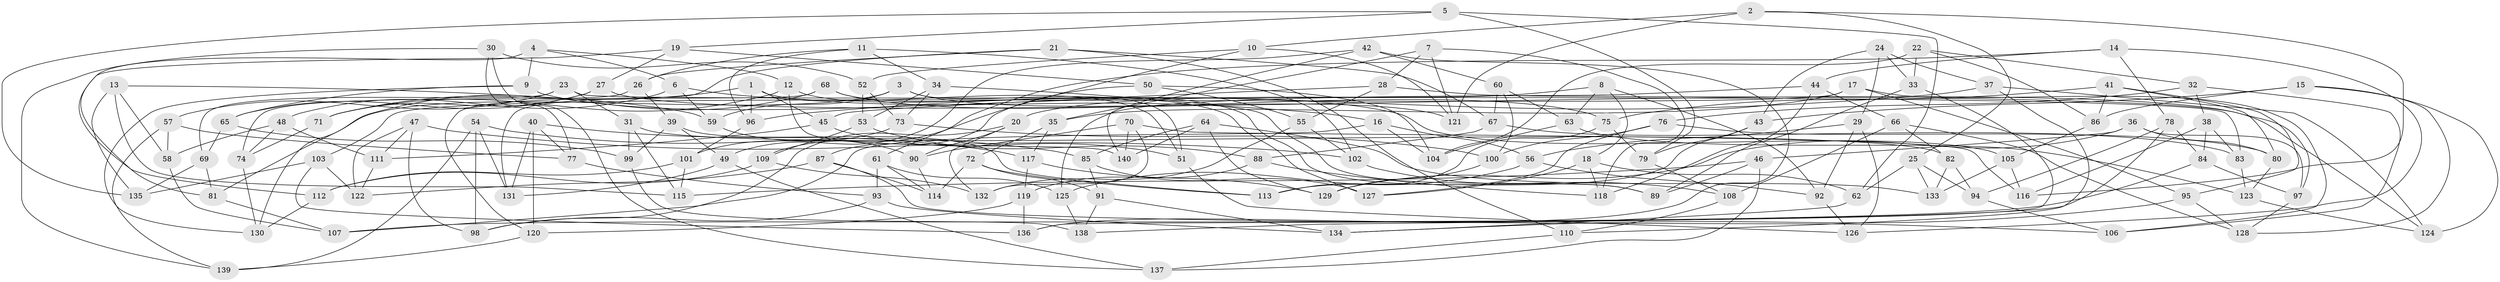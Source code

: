 // Generated by graph-tools (version 1.1) at 2025/26/03/09/25 03:26:52]
// undirected, 140 vertices, 280 edges
graph export_dot {
graph [start="1"]
  node [color=gray90,style=filled];
  1;
  2;
  3;
  4;
  5;
  6;
  7;
  8;
  9;
  10;
  11;
  12;
  13;
  14;
  15;
  16;
  17;
  18;
  19;
  20;
  21;
  22;
  23;
  24;
  25;
  26;
  27;
  28;
  29;
  30;
  31;
  32;
  33;
  34;
  35;
  36;
  37;
  38;
  39;
  40;
  41;
  42;
  43;
  44;
  45;
  46;
  47;
  48;
  49;
  50;
  51;
  52;
  53;
  54;
  55;
  56;
  57;
  58;
  59;
  60;
  61;
  62;
  63;
  64;
  65;
  66;
  67;
  68;
  69;
  70;
  71;
  72;
  73;
  74;
  75;
  76;
  77;
  78;
  79;
  80;
  81;
  82;
  83;
  84;
  85;
  86;
  87;
  88;
  89;
  90;
  91;
  92;
  93;
  94;
  95;
  96;
  97;
  98;
  99;
  100;
  101;
  102;
  103;
  104;
  105;
  106;
  107;
  108;
  109;
  110;
  111;
  112;
  113;
  114;
  115;
  116;
  117;
  118;
  119;
  120;
  121;
  122;
  123;
  124;
  125;
  126;
  127;
  128;
  129;
  130;
  131;
  132;
  133;
  134;
  135;
  136;
  137;
  138;
  139;
  140;
  1 -- 51;
  1 -- 45;
  1 -- 71;
  1 -- 96;
  2 -- 10;
  2 -- 121;
  2 -- 116;
  2 -- 25;
  3 -- 81;
  3 -- 59;
  3 -- 121;
  3 -- 51;
  4 -- 9;
  4 -- 12;
  4 -- 112;
  4 -- 6;
  5 -- 79;
  5 -- 135;
  5 -- 19;
  5 -- 62;
  6 -- 16;
  6 -- 48;
  6 -- 59;
  7 -- 118;
  7 -- 121;
  7 -- 28;
  7 -- 35;
  8 -- 63;
  8 -- 20;
  8 -- 18;
  8 -- 92;
  9 -- 105;
  9 -- 65;
  9 -- 130;
  10 -- 121;
  10 -- 52;
  10 -- 61;
  11 -- 26;
  11 -- 96;
  11 -- 34;
  11 -- 102;
  12 -- 140;
  12 -- 127;
  12 -- 71;
  13 -- 58;
  13 -- 135;
  13 -- 115;
  13 -- 59;
  14 -- 44;
  14 -- 78;
  14 -- 109;
  14 -- 126;
  15 -- 124;
  15 -- 86;
  15 -- 43;
  15 -- 128;
  16 -- 107;
  16 -- 104;
  16 -- 56;
  17 -- 35;
  17 -- 95;
  17 -- 103;
  17 -- 106;
  18 -- 118;
  18 -- 127;
  18 -- 62;
  19 -- 81;
  19 -- 50;
  19 -- 27;
  20 -- 90;
  20 -- 132;
  20 -- 98;
  21 -- 67;
  21 -- 110;
  21 -- 26;
  21 -- 120;
  22 -- 32;
  22 -- 33;
  22 -- 86;
  22 -- 104;
  23 -- 83;
  23 -- 69;
  23 -- 31;
  23 -- 57;
  24 -- 37;
  24 -- 29;
  24 -- 33;
  24 -- 43;
  25 -- 133;
  25 -- 62;
  25 -- 94;
  26 -- 39;
  26 -- 74;
  27 -- 65;
  27 -- 71;
  27 -- 124;
  28 -- 55;
  28 -- 97;
  28 -- 45;
  29 -- 126;
  29 -- 92;
  29 -- 56;
  30 -- 77;
  30 -- 52;
  30 -- 137;
  30 -- 139;
  31 -- 82;
  31 -- 99;
  31 -- 115;
  32 -- 106;
  32 -- 76;
  32 -- 38;
  33 -- 89;
  33 -- 136;
  34 -- 53;
  34 -- 89;
  34 -- 73;
  35 -- 72;
  35 -- 117;
  36 -- 97;
  36 -- 129;
  36 -- 46;
  36 -- 80;
  37 -- 124;
  37 -- 96;
  37 -- 110;
  38 -- 116;
  38 -- 84;
  38 -- 83;
  39 -- 99;
  39 -- 49;
  39 -- 113;
  40 -- 117;
  40 -- 77;
  40 -- 120;
  40 -- 131;
  41 -- 75;
  41 -- 80;
  41 -- 86;
  41 -- 95;
  42 -- 140;
  42 -- 49;
  42 -- 60;
  42 -- 136;
  43 -- 113;
  43 -- 79;
  44 -- 125;
  44 -- 118;
  44 -- 66;
  45 -- 111;
  45 -- 51;
  46 -- 137;
  46 -- 115;
  46 -- 89;
  47 -- 111;
  47 -- 102;
  47 -- 98;
  47 -- 122;
  48 -- 111;
  48 -- 58;
  48 -- 74;
  49 -- 137;
  49 -- 131;
  50 -- 87;
  50 -- 104;
  50 -- 55;
  51 -- 126;
  52 -- 73;
  52 -- 53;
  53 -- 88;
  53 -- 109;
  54 -- 131;
  54 -- 139;
  54 -- 98;
  54 -- 85;
  55 -- 102;
  55 -- 132;
  56 -- 92;
  56 -- 125;
  57 -- 58;
  57 -- 139;
  57 -- 77;
  58 -- 107;
  59 -- 90;
  60 -- 100;
  60 -- 63;
  60 -- 67;
  61 -- 93;
  61 -- 114;
  61 -- 125;
  62 -- 134;
  63 -- 104;
  63 -- 123;
  64 -- 129;
  64 -- 140;
  64 -- 85;
  64 -- 133;
  65 -- 69;
  65 -- 99;
  66 -- 82;
  66 -- 108;
  66 -- 128;
  67 -- 83;
  67 -- 88;
  68 -- 130;
  68 -- 75;
  68 -- 89;
  68 -- 131;
  69 -- 81;
  69 -- 135;
  70 -- 132;
  70 -- 90;
  70 -- 140;
  70 -- 116;
  71 -- 74;
  72 -- 91;
  72 -- 113;
  72 -- 114;
  73 -- 100;
  73 -- 101;
  74 -- 130;
  75 -- 113;
  75 -- 79;
  76 -- 127;
  76 -- 100;
  76 -- 80;
  77 -- 93;
  78 -- 94;
  78 -- 84;
  78 -- 138;
  79 -- 108;
  80 -- 123;
  81 -- 107;
  82 -- 133;
  82 -- 94;
  83 -- 123;
  84 -- 107;
  84 -- 97;
  85 -- 127;
  85 -- 91;
  86 -- 105;
  87 -- 122;
  87 -- 114;
  87 -- 106;
  88 -- 118;
  88 -- 119;
  90 -- 114;
  91 -- 138;
  91 -- 134;
  92 -- 126;
  93 -- 134;
  93 -- 98;
  94 -- 106;
  95 -- 128;
  95 -- 134;
  96 -- 101;
  97 -- 128;
  99 -- 138;
  100 -- 129;
  101 -- 112;
  101 -- 115;
  102 -- 108;
  103 -- 136;
  103 -- 122;
  103 -- 135;
  105 -- 116;
  105 -- 133;
  108 -- 110;
  109 -- 112;
  109 -- 132;
  110 -- 137;
  111 -- 122;
  112 -- 130;
  117 -- 119;
  117 -- 129;
  119 -- 136;
  119 -- 120;
  120 -- 139;
  123 -- 124;
  125 -- 138;
}
